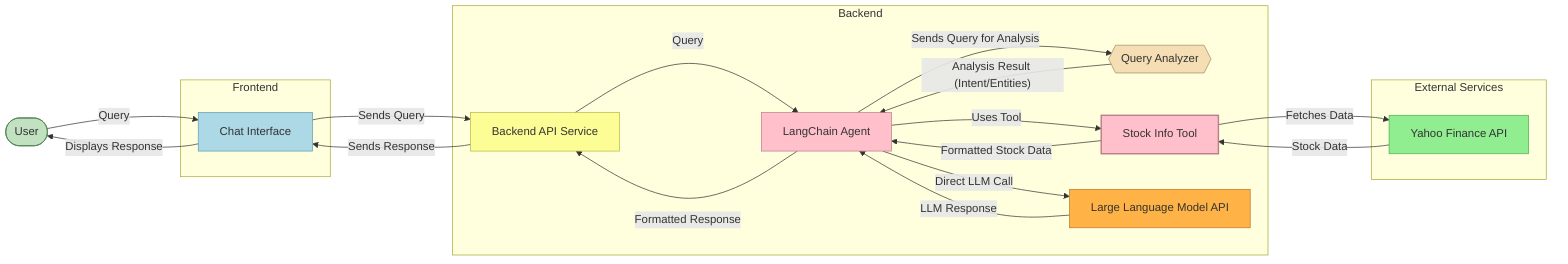 %%{
  init: {
    'theme': 'base',
    'themeVariables': {
      'fontFamily': 'Comic Sans MS, cursive',
      'fontSize': '16px',
      'primaryColor': '#FDFD96',        # Light Yellow (Backend Core)
      'nodeBorder': '#383838',
      'lineColor': '#555',
      'primaryTextColor': '#333',
      'secondaryColor': '#ADD8E6',      # Light Blue (UI)
      'tertiaryColor': '#FFB347',       # Light Orange (LLM)
      'quadraryColor': '#FFC0CB',       # Pink (Agent/Tools)
      'quinaryColor': '#90EE90',        # Light Green (External APIs)
      'senaryColor': '#F5DEB3',         # Wheat (Analyzer)
    }
  }
}%%
graph LR;
    %% Define Styles
    classDef userStyle fill:#C1E1C1,stroke:#508050,stroke-width:2px;      %% Light Green
    classDef uiStyle fill:#ADD8E6,stroke:#5A9FB8,stroke-width:2px;         %% Light Blue
    classDef backendStyle fill:#FDFD96,stroke:#B8B84E,stroke-width:2px;     %% Light Yellow
    classDef agentStyle fill:#FFC0CB,stroke:#B88088,stroke-width:2px;       %% Pink
    classDef toolStyle fill:#FFC0CB,stroke:#B88088,stroke-width:2px,stroke-dasharray: 5 5; %% Pink Dashed
    classDef analyzerStyle fill:#F5DEB3,stroke:#A08A65,stroke-width:2px;    %% Wheat
    classDef llmStyle fill:#FFB347,stroke:#B87A30,stroke-width:2px;         %% Light Orange
    classDef externalApiStyle fill:#90EE90,stroke:#4CAF50,stroke-width:2px; %% Light Green

    %% Define Nodes and Subgraphs
    User([User]):::userStyle;

    subgraph Frontend
        direction LR
        UI[Chat Interface]:::uiStyle;
    end

    subgraph Backend
        direction TB
        BackendService[Backend API Service]:::backendStyle;
        Agent[LangChain Agent]:::agentStyle;
        %% Hexagon shape
        QueryAnalyzer{{Query Analyzer}}:::analyzerStyle; 
        StockTool[Stock Info Tool]:::toolStyle;

        
        Agent -- Sends Query for Analysis --> QueryAnalyzer;
        QueryAnalyzer -- Analysis Result (Intent/Entities) --> Agent;
        %% Self-loop for decision logic
        %%Agent -- Uses Analysis to Decide --> Agent; 
        Agent -- Uses Tool --> StockTool;
        Agent -- Direct LLM Call --> LLM[Large Language Model API]:::llmStyle;
        StockTool -- Formatted Stock Data --> Agent;
        Agent -- Formatted Response --> BackendService;
        BackendService --Query--> Agent;
    end

    subgraph External Services
        direction LR
        YahooAPI[Yahoo Finance API]:::externalApiStyle;
    end

    %% Define Flow (Outer)
    User -- Query --> UI;
    UI -- Sends Query --> BackendService;

    StockTool -- Fetches Data --> YahooAPI;
    YahooAPI -- Stock Data --> StockTool;

    LLM -- LLM Response --> Agent;

    BackendService -- Sends Response --> UI;
    UI -- Displays Response --> User;

    %% Apply curved lines
    linkStyle default interpolate basis